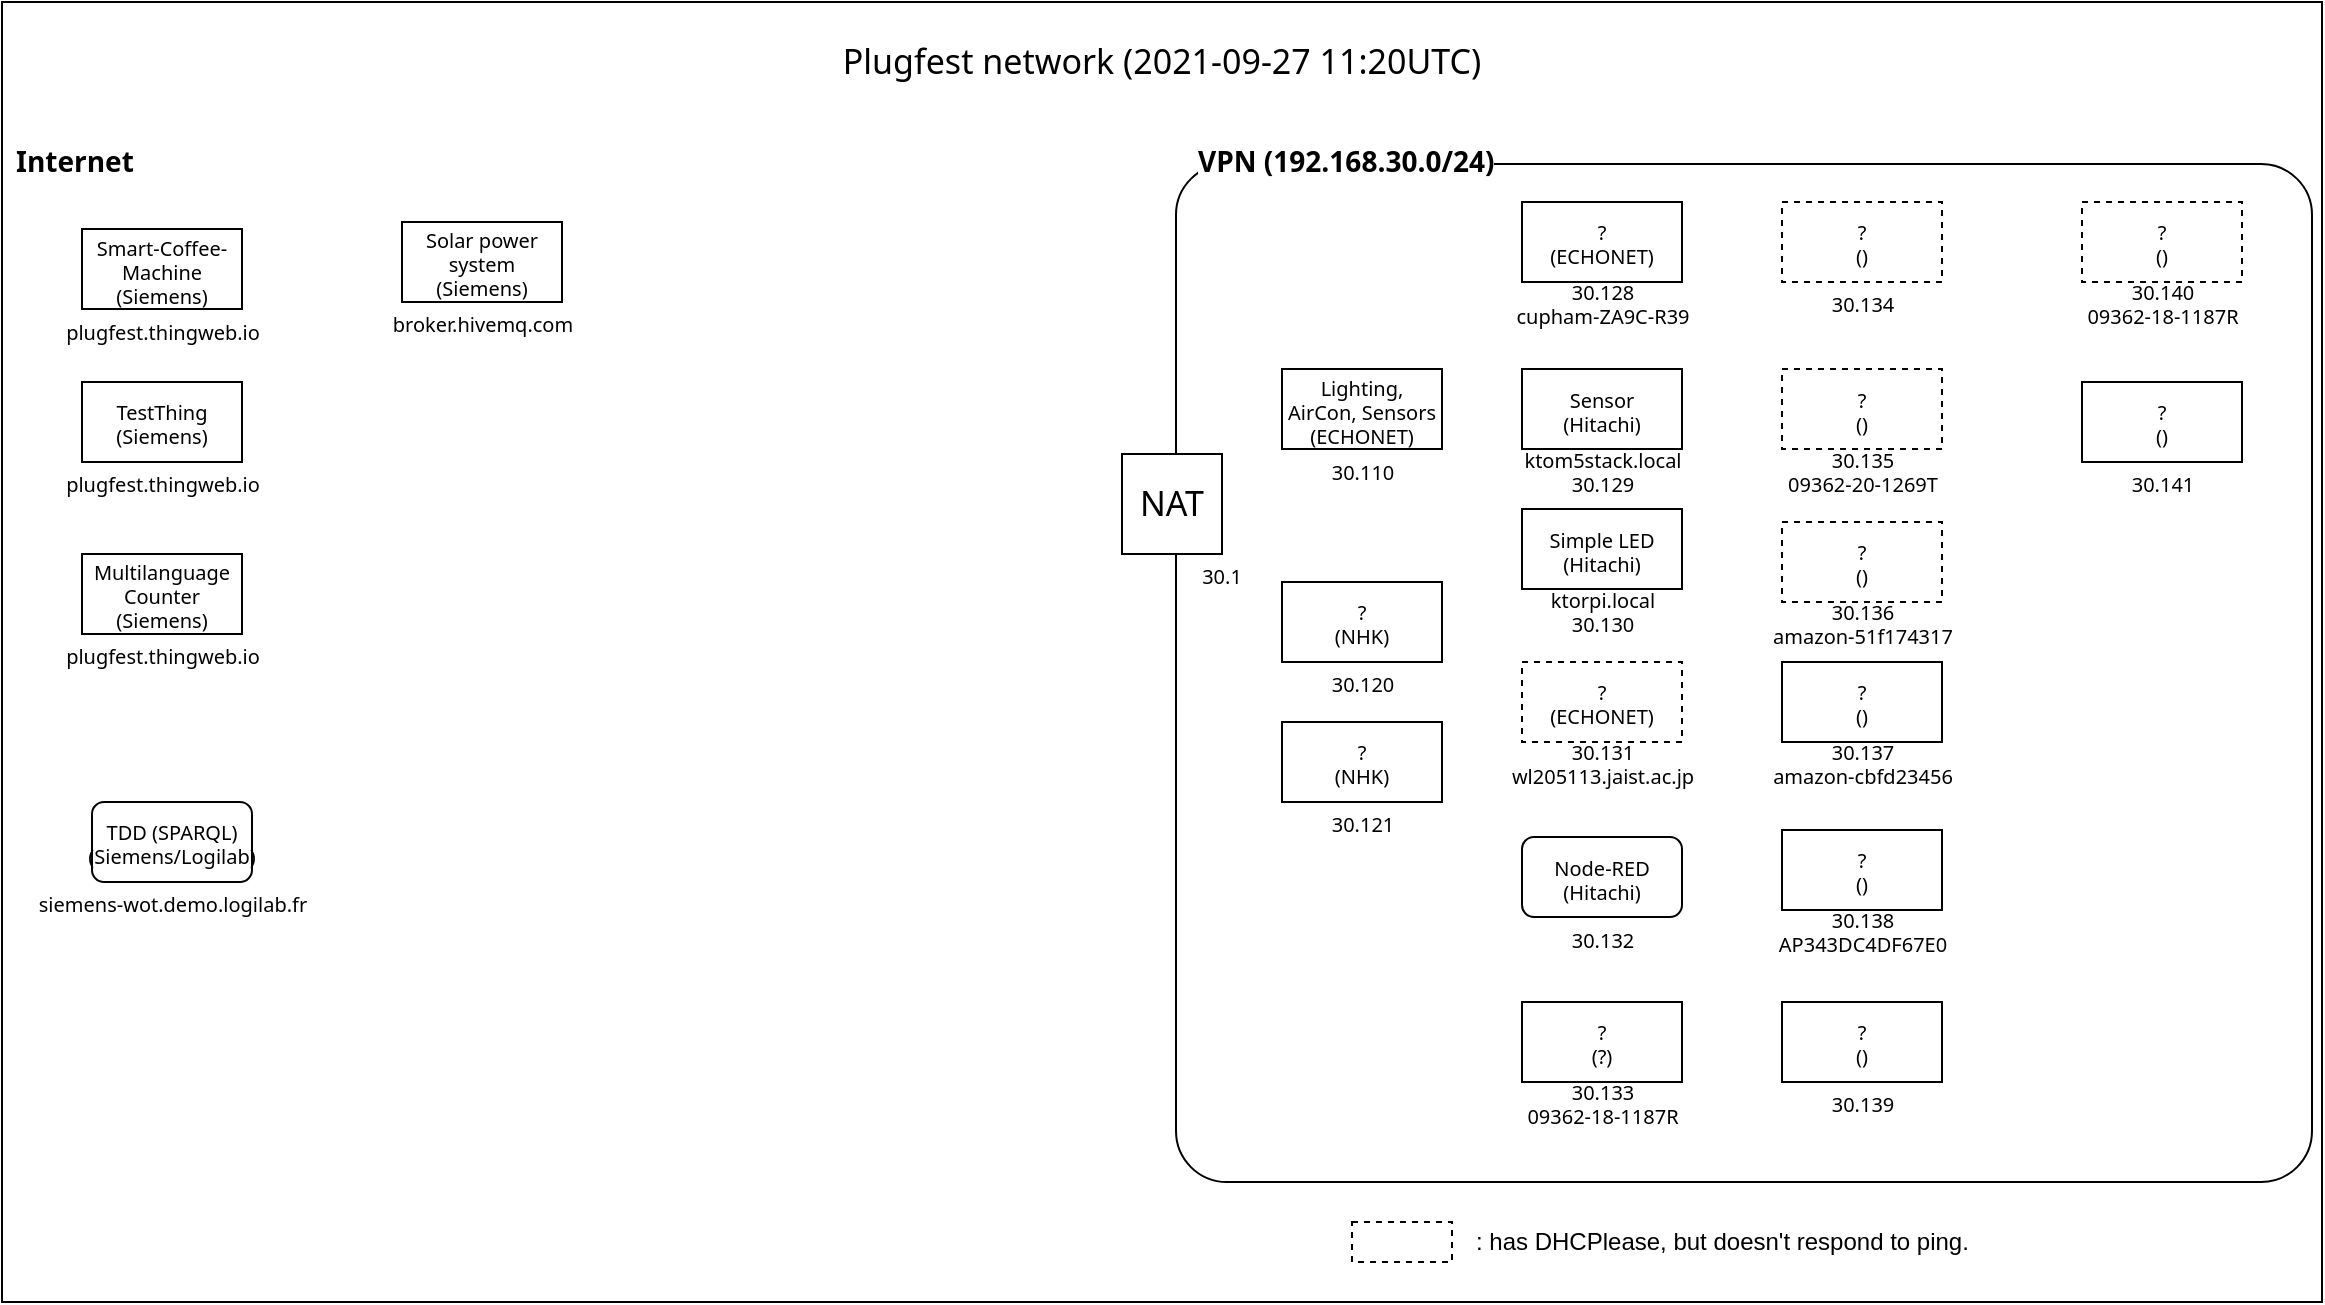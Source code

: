 <mxfile version="15.2.7" type="device"><diagram id="D8RI3wLugUcqtpw-s9Qi" name="Page-1"><mxGraphModel dx="1377" dy="997" grid="1" gridSize="10" guides="1" tooltips="1" connect="1" arrows="1" fold="1" page="1" pageScale="1" pageWidth="1169" pageHeight="827" math="1" shadow="0"><root><mxCell id="0"/><mxCell id="1" parent="0"/><mxCell id="jrXPq43opZbvCQo3aNbm-1" value="" style="rounded=0;whiteSpace=wrap;html=1;" parent="1" vertex="1"><mxGeometry x="5" width="1160" height="650" as="geometry"/></mxCell><mxCell id="Csil2S7Ce7FwX1V1JUmL-1" value="&lt;font data-font-src=&quot;https://fonts.googleapis.com/css?family=Noto+Sans&quot; style=&quot;font-size: 17px&quot;&gt;Plugfest network (2021-09-27 11:20UTC)&lt;/font&gt;" style="text;html=1;strokeColor=none;fillColor=none;align=center;verticalAlign=middle;whiteSpace=wrap;rounded=0;fontFamily=Noto Sans;fontSource=https%3A%2F%2Ffonts.googleapis.com%2Fcss%3Ffamily%3DNoto%2BSans;fontSize=17;" parent="1" vertex="1"><mxGeometry x="360" y="20" width="450" height="20" as="geometry"/></mxCell><mxCell id="Csil2S7Ce7FwX1V1JUmL-2" value="" style="rounded=1;whiteSpace=wrap;html=1;fontFamily=Noto Sans;fontSource=https%3A%2F%2Ffonts.googleapis.com%2Fcss%3Ffamily%3DNoto%2BSans;fontSize=17;arcSize=5;" parent="1" vertex="1"><mxGeometry x="592" y="81" width="568" height="509" as="geometry"/></mxCell><mxCell id="Csil2S7Ce7FwX1V1JUmL-3" value="NAT" style="whiteSpace=wrap;html=1;aspect=fixed;fontFamily=Noto Sans;fontSource=https%3A%2F%2Ffonts.googleapis.com%2Fcss%3Ffamily%3DNoto%2BSans;fontSize=17;" parent="1" vertex="1"><mxGeometry x="565" y="226" width="50" height="50" as="geometry"/></mxCell><mxCell id="Csil2S7Ce7FwX1V1JUmL-7" value="" style="group" parent="1" vertex="1" connectable="0"><mxGeometry x="750" y="253.5" width="110" height="70" as="geometry"/></mxCell><mxCell id="Csil2S7Ce7FwX1V1JUmL-4" value="Simple LED&lt;br style=&quot;font-size: 10px;&quot;&gt;(Hitachi)" style="rounded=0;whiteSpace=wrap;html=1;fontFamily=Noto Sans;fontSource=https%3A%2F%2Ffonts.googleapis.com%2Fcss%3Ffamily%3DNoto%2BSans;fontSize=10;" parent="Csil2S7Ce7FwX1V1JUmL-7" vertex="1"><mxGeometry x="15" width="80" height="40" as="geometry"/></mxCell><mxCell id="Csil2S7Ce7FwX1V1JUmL-5" value="ktorpi.local&lt;br style=&quot;font-size: 10px;&quot;&gt;30.130" style="text;html=1;strokeColor=none;fillColor=none;align=center;verticalAlign=middle;rounded=0;fontFamily=Noto Sans;fontSource=https%3A%2F%2Ffonts.googleapis.com%2Fcss%3Ffamily%3DNoto%2BSans;fontSize=10;" parent="Csil2S7Ce7FwX1V1JUmL-7" vertex="1"><mxGeometry y="40" width="110" height="20" as="geometry"/></mxCell><mxCell id="Csil2S7Ce7FwX1V1JUmL-13" value="" style="group" parent="1" vertex="1" connectable="0"><mxGeometry x="750" y="183.5" width="110" height="70" as="geometry"/></mxCell><mxCell id="Csil2S7Ce7FwX1V1JUmL-14" value="Sensor&lt;br&gt;(Hitachi)" style="rounded=0;whiteSpace=wrap;html=1;fontFamily=Noto Sans;fontSource=https%3A%2F%2Ffonts.googleapis.com%2Fcss%3Ffamily%3DNoto%2BSans;fontSize=10;" parent="Csil2S7Ce7FwX1V1JUmL-13" vertex="1"><mxGeometry x="15" width="80" height="40" as="geometry"/></mxCell><mxCell id="Csil2S7Ce7FwX1V1JUmL-15" value="ktom5stack.local&lt;br style=&quot;font-size: 10px&quot;&gt;30.129" style="text;html=1;strokeColor=none;fillColor=none;align=center;verticalAlign=middle;rounded=0;fontFamily=Noto Sans;fontSource=https%3A%2F%2Ffonts.googleapis.com%2Fcss%3Ffamily%3DNoto%2BSans;fontSize=10;" parent="Csil2S7Ce7FwX1V1JUmL-13" vertex="1"><mxGeometry y="40" width="110" height="20" as="geometry"/></mxCell><mxCell id="Csil2S7Ce7FwX1V1JUmL-22" value="30.1" style="text;html=1;strokeColor=none;fillColor=none;align=center;verticalAlign=middle;whiteSpace=wrap;rounded=0;fontFamily=Noto Sans;fontSource=https%3A%2F%2Ffonts.googleapis.com%2Fcss%3Ffamily%3DNoto%2BSans;fontSize=10;" parent="1" vertex="1"><mxGeometry x="560" y="276" width="110" height="20" as="geometry"/></mxCell><mxCell id="Csil2S7Ce7FwX1V1JUmL-25" value="VPN (192.168.30.0/24)" style="text;html=1;strokeColor=none;fillColor=none;align=left;verticalAlign=middle;whiteSpace=wrap;rounded=0;fontFamily=Noto Sans;fontSource=https%3A%2F%2Ffonts.googleapis.com%2Fcss%3Ffamily%3DNoto%2BSans;fontSize=14;fontStyle=1;labelBackgroundColor=default;" parent="1" vertex="1"><mxGeometry x="601" y="70" width="160" height="20" as="geometry"/></mxCell><mxCell id="Csil2S7Ce7FwX1V1JUmL-26" value="Internet" style="text;html=1;strokeColor=none;fillColor=none;align=left;verticalAlign=middle;whiteSpace=wrap;rounded=0;fontFamily=Noto Sans;fontSource=https%3A%2F%2Ffonts.googleapis.com%2Fcss%3Ffamily%3DNoto%2BSans;fontSize=14;fontStyle=1;labelBackgroundColor=default;" parent="1" vertex="1"><mxGeometry x="10" y="70" width="160" height="20" as="geometry"/></mxCell><mxCell id="Csil2S7Ce7FwX1V1JUmL-32" value="" style="group" parent="1" vertex="1" connectable="0"><mxGeometry x="750" y="417.5" width="110" height="70" as="geometry"/></mxCell><mxCell id="Csil2S7Ce7FwX1V1JUmL-33" value="Node-RED&lt;br&gt;(Hitachi)" style="rounded=1;whiteSpace=wrap;html=1;fontFamily=Noto Sans;fontSource=https%3A%2F%2Ffonts.googleapis.com%2Fcss%3Ffamily%3DNoto%2BSans;fontSize=10;" parent="Csil2S7Ce7FwX1V1JUmL-32" vertex="1"><mxGeometry x="15" width="80" height="40" as="geometry"/></mxCell><mxCell id="Csil2S7Ce7FwX1V1JUmL-34" value="30.132" style="text;html=1;strokeColor=none;fillColor=none;align=center;verticalAlign=middle;rounded=0;fontFamily=Noto Sans;fontSource=https%3A%2F%2Ffonts.googleapis.com%2Fcss%3Ffamily%3DNoto%2BSans;fontSize=10;" parent="Csil2S7Ce7FwX1V1JUmL-32" vertex="1"><mxGeometry y="40" width="110" height="20" as="geometry"/></mxCell><mxCell id="Jnx1xw50OmFBfkeRxZdG-1" value="" style="rounded=0;whiteSpace=wrap;html=1;fontFamily=Noto Sans;fontSource=https%3A%2F%2Ffonts.googleapis.com%2Fcss%3Ffamily%3DNoto%2BSans;fontSize=10;dashed=1;" parent="1" vertex="1"><mxGeometry x="680" y="610" width="50" height="20" as="geometry"/></mxCell><mxCell id="Jnx1xw50OmFBfkeRxZdG-3" value=": has DHCPlease, but doesn't respond to ping." style="text;html=1;strokeColor=none;fillColor=none;align=left;verticalAlign=middle;rounded=0;" parent="1" vertex="1"><mxGeometry x="740" y="610" width="300" height="20" as="geometry"/></mxCell><mxCell id="2REN2bOqXwZLdx_icYL1-1" value="" style="group" parent="1" vertex="1" connectable="0"><mxGeometry x="630" y="183.5" width="110" height="70" as="geometry"/></mxCell><mxCell id="2REN2bOqXwZLdx_icYL1-2" value="Lighting, AirCon, Sensors&lt;br&gt;(ECHONET)" style="rounded=0;whiteSpace=wrap;html=1;fontFamily=Noto Sans;fontSource=https%3A%2F%2Ffonts.googleapis.com%2Fcss%3Ffamily%3DNoto%2BSans;fontSize=10;" parent="2REN2bOqXwZLdx_icYL1-1" vertex="1"><mxGeometry x="15" width="80" height="40" as="geometry"/></mxCell><mxCell id="2REN2bOqXwZLdx_icYL1-3" value="30.110" style="text;html=1;strokeColor=none;fillColor=none;align=center;verticalAlign=middle;rounded=0;fontFamily=Noto Sans;fontSource=https%3A%2F%2Ffonts.googleapis.com%2Fcss%3Ffamily%3DNoto%2BSans;fontSize=10;" parent="2REN2bOqXwZLdx_icYL1-1" vertex="1"><mxGeometry y="40" width="110" height="20" as="geometry"/></mxCell><mxCell id="2REN2bOqXwZLdx_icYL1-4" value="" style="group" parent="1" vertex="1" connectable="0"><mxGeometry x="30" y="113.5" width="110" height="70" as="geometry"/></mxCell><mxCell id="2REN2bOqXwZLdx_icYL1-5" value="Smart-Coffee-Machine&lt;br&gt;(Siemens)" style="rounded=0;whiteSpace=wrap;html=1;fontFamily=Noto Sans;fontSource=https%3A%2F%2Ffonts.googleapis.com%2Fcss%3Ffamily%3DNoto%2BSans;fontSize=10;" parent="2REN2bOqXwZLdx_icYL1-4" vertex="1"><mxGeometry x="15" width="80" height="40" as="geometry"/></mxCell><mxCell id="2REN2bOqXwZLdx_icYL1-6" value="plugfest.thingweb.io" style="text;html=1;strokeColor=none;fillColor=none;align=center;verticalAlign=middle;rounded=0;fontFamily=Noto Sans;fontSource=https%3A%2F%2Ffonts.googleapis.com%2Fcss%3Ffamily%3DNoto%2BSans;fontSize=10;" parent="2REN2bOqXwZLdx_icYL1-4" vertex="1"><mxGeometry y="40" width="110" height="20" as="geometry"/></mxCell><mxCell id="LwDwmXrxkCNwQwf6JhAI-1" value="" style="group;rounded=1;" parent="1" vertex="1" connectable="0"><mxGeometry x="35" y="400" width="110" height="70" as="geometry"/></mxCell><mxCell id="LwDwmXrxkCNwQwf6JhAI-2" value="TDD (SPARQL)&lt;br&gt;(Siemens/Logilab)" style="rounded=1;whiteSpace=wrap;html=1;fontFamily=Noto Sans;fontSource=https%3A%2F%2Ffonts.googleapis.com%2Fcss%3Ffamily%3DNoto%2BSans;fontSize=10;" parent="LwDwmXrxkCNwQwf6JhAI-1" vertex="1"><mxGeometry x="15" width="80" height="40" as="geometry"/></mxCell><mxCell id="LwDwmXrxkCNwQwf6JhAI-3" value="siemens-wot.demo.logilab.fr" style="text;html=1;strokeColor=none;fillColor=none;align=center;verticalAlign=middle;rounded=0;fontFamily=Noto Sans;fontSource=https%3A%2F%2Ffonts.googleapis.com%2Fcss%3Ffamily%3DNoto%2BSans;fontSize=10;" parent="LwDwmXrxkCNwQwf6JhAI-1" vertex="1"><mxGeometry y="40" width="110" height="20" as="geometry"/></mxCell><mxCell id="SqkwbsfFn8kOk8f9bf8e-1" value="" style="group" parent="1" vertex="1" connectable="0"><mxGeometry x="30" y="190" width="110" height="70" as="geometry"/></mxCell><mxCell id="SqkwbsfFn8kOk8f9bf8e-2" value="TestThing&lt;br&gt;(Siemens)" style="rounded=0;whiteSpace=wrap;html=1;fontFamily=Noto Sans;fontSource=https%3A%2F%2Ffonts.googleapis.com%2Fcss%3Ffamily%3DNoto%2BSans;fontSize=10;" parent="SqkwbsfFn8kOk8f9bf8e-1" vertex="1"><mxGeometry x="15" width="80" height="40" as="geometry"/></mxCell><mxCell id="SqkwbsfFn8kOk8f9bf8e-3" value="plugfest.thingweb.io" style="text;html=1;strokeColor=none;fillColor=none;align=center;verticalAlign=middle;rounded=0;fontFamily=Noto Sans;fontSource=https%3A%2F%2Ffonts.googleapis.com%2Fcss%3Ffamily%3DNoto%2BSans;fontSize=10;" parent="SqkwbsfFn8kOk8f9bf8e-1" vertex="1"><mxGeometry y="40" width="110" height="20" as="geometry"/></mxCell><mxCell id="SqkwbsfFn8kOk8f9bf8e-5" value="" style="group" parent="1" vertex="1" connectable="0"><mxGeometry x="30" y="276" width="110" height="70" as="geometry"/></mxCell><mxCell id="SqkwbsfFn8kOk8f9bf8e-6" value="Multilanguage Counter&lt;br&gt;(Siemens)" style="rounded=0;whiteSpace=wrap;html=1;fontFamily=Noto Sans;fontSource=https%3A%2F%2Ffonts.googleapis.com%2Fcss%3Ffamily%3DNoto%2BSans;fontSize=10;" parent="SqkwbsfFn8kOk8f9bf8e-5" vertex="1"><mxGeometry x="15" width="80" height="40" as="geometry"/></mxCell><mxCell id="SqkwbsfFn8kOk8f9bf8e-7" value="plugfest.thingweb.io" style="text;html=1;strokeColor=none;fillColor=none;align=center;verticalAlign=middle;rounded=0;fontFamily=Noto Sans;fontSource=https%3A%2F%2Ffonts.googleapis.com%2Fcss%3Ffamily%3DNoto%2BSans;fontSize=10;" parent="SqkwbsfFn8kOk8f9bf8e-5" vertex="1"><mxGeometry y="40" width="110" height="20" as="geometry"/></mxCell><mxCell id="SqkwbsfFn8kOk8f9bf8e-9" value="" style="group" parent="1" vertex="1" connectable="0"><mxGeometry x="190" y="110" width="110" height="70" as="geometry"/></mxCell><mxCell id="SqkwbsfFn8kOk8f9bf8e-10" value="Solar power system&lt;br&gt;(Siemens)" style="rounded=0;whiteSpace=wrap;html=1;fontFamily=Noto Sans;fontSource=https%3A%2F%2Ffonts.googleapis.com%2Fcss%3Ffamily%3DNoto%2BSans;fontSize=10;" parent="SqkwbsfFn8kOk8f9bf8e-9" vertex="1"><mxGeometry x="15" width="80" height="40" as="geometry"/></mxCell><mxCell id="SqkwbsfFn8kOk8f9bf8e-11" value="broker.hivemq.com" style="text;html=1;strokeColor=none;fillColor=none;align=center;verticalAlign=middle;rounded=0;fontFamily=Noto Sans;fontSource=https%3A%2F%2Ffonts.googleapis.com%2Fcss%3Ffamily%3DNoto%2BSans;fontSize=10;" parent="SqkwbsfFn8kOk8f9bf8e-9" vertex="1"><mxGeometry y="40" width="110" height="20" as="geometry"/></mxCell><mxCell id="cMI2bkAjzmtUe4OCAzEA-1" value="" style="group" vertex="1" connectable="0" parent="1"><mxGeometry x="750" y="100" width="110" height="70" as="geometry"/></mxCell><mxCell id="cMI2bkAjzmtUe4OCAzEA-2" value="?&lt;br&gt;(ECHONET)" style="rounded=0;whiteSpace=wrap;html=1;fontFamily=Noto Sans;fontSource=https%3A%2F%2Ffonts.googleapis.com%2Fcss%3Ffamily%3DNoto%2BSans;fontSize=10;" vertex="1" parent="cMI2bkAjzmtUe4OCAzEA-1"><mxGeometry x="15" width="80" height="40" as="geometry"/></mxCell><mxCell id="cMI2bkAjzmtUe4OCAzEA-3" value="30.128&lt;br&gt;cupham-ZA9C-R39" style="text;html=1;strokeColor=none;fillColor=none;align=center;verticalAlign=middle;rounded=0;fontFamily=Noto Sans;fontSource=https%3A%2F%2Ffonts.googleapis.com%2Fcss%3Ffamily%3DNoto%2BSans;fontSize=10;" vertex="1" parent="cMI2bkAjzmtUe4OCAzEA-1"><mxGeometry y="40" width="110" height="20" as="geometry"/></mxCell><mxCell id="cMI2bkAjzmtUe4OCAzEA-4" value="" style="group" vertex="1" connectable="0" parent="1"><mxGeometry x="750" y="500" width="110" height="70" as="geometry"/></mxCell><mxCell id="cMI2bkAjzmtUe4OCAzEA-5" value="?&lt;br&gt;(?)" style="rounded=0;whiteSpace=wrap;html=1;fontFamily=Noto Sans;fontSource=https%3A%2F%2Ffonts.googleapis.com%2Fcss%3Ffamily%3DNoto%2BSans;fontSize=10;" vertex="1" parent="cMI2bkAjzmtUe4OCAzEA-4"><mxGeometry x="15" width="80" height="40" as="geometry"/></mxCell><mxCell id="cMI2bkAjzmtUe4OCAzEA-6" value="30.133&lt;br&gt;09362-18-1187R" style="text;html=1;strokeColor=none;fillColor=none;align=center;verticalAlign=middle;rounded=0;fontFamily=Noto Sans;fontSource=https%3A%2F%2Ffonts.googleapis.com%2Fcss%3Ffamily%3DNoto%2BSans;fontSize=10;" vertex="1" parent="cMI2bkAjzmtUe4OCAzEA-4"><mxGeometry y="40" width="110" height="20" as="geometry"/></mxCell><mxCell id="cMI2bkAjzmtUe4OCAzEA-7" value="" style="group" vertex="1" connectable="0" parent="1"><mxGeometry x="630" y="290" width="110" height="70" as="geometry"/></mxCell><mxCell id="cMI2bkAjzmtUe4OCAzEA-8" value="?&lt;br&gt;(NHK)" style="rounded=0;whiteSpace=wrap;html=1;fontFamily=Noto Sans;fontSource=https%3A%2F%2Ffonts.googleapis.com%2Fcss%3Ffamily%3DNoto%2BSans;fontSize=10;" vertex="1" parent="cMI2bkAjzmtUe4OCAzEA-7"><mxGeometry x="15" width="80" height="40" as="geometry"/></mxCell><mxCell id="cMI2bkAjzmtUe4OCAzEA-9" value="30.120" style="text;html=1;strokeColor=none;fillColor=none;align=center;verticalAlign=middle;rounded=0;fontFamily=Noto Sans;fontSource=https%3A%2F%2Ffonts.googleapis.com%2Fcss%3Ffamily%3DNoto%2BSans;fontSize=10;" vertex="1" parent="cMI2bkAjzmtUe4OCAzEA-7"><mxGeometry y="40" width="110" height="20" as="geometry"/></mxCell><mxCell id="cMI2bkAjzmtUe4OCAzEA-10" value="" style="group" vertex="1" connectable="0" parent="1"><mxGeometry x="630" y="360" width="110" height="70" as="geometry"/></mxCell><mxCell id="cMI2bkAjzmtUe4OCAzEA-11" value="?&lt;br&gt;(NHK)" style="rounded=0;whiteSpace=wrap;html=1;fontFamily=Noto Sans;fontSource=https%3A%2F%2Ffonts.googleapis.com%2Fcss%3Ffamily%3DNoto%2BSans;fontSize=10;" vertex="1" parent="cMI2bkAjzmtUe4OCAzEA-10"><mxGeometry x="15" width="80" height="40" as="geometry"/></mxCell><mxCell id="cMI2bkAjzmtUe4OCAzEA-12" value="30.121" style="text;html=1;strokeColor=none;fillColor=none;align=center;verticalAlign=middle;rounded=0;fontFamily=Noto Sans;fontSource=https%3A%2F%2Ffonts.googleapis.com%2Fcss%3Ffamily%3DNoto%2BSans;fontSize=10;" vertex="1" parent="cMI2bkAjzmtUe4OCAzEA-10"><mxGeometry y="40" width="110" height="20" as="geometry"/></mxCell><mxCell id="cMI2bkAjzmtUe4OCAzEA-13" value="" style="group" vertex="1" connectable="0" parent="1"><mxGeometry x="880" y="100" width="110" height="70" as="geometry"/></mxCell><mxCell id="cMI2bkAjzmtUe4OCAzEA-14" value="?&lt;br&gt;()" style="rounded=0;whiteSpace=wrap;html=1;fontFamily=Noto Sans;fontSource=https%3A%2F%2Ffonts.googleapis.com%2Fcss%3Ffamily%3DNoto%2BSans;fontSize=10;dashed=1;" vertex="1" parent="cMI2bkAjzmtUe4OCAzEA-13"><mxGeometry x="15" width="80" height="40" as="geometry"/></mxCell><mxCell id="cMI2bkAjzmtUe4OCAzEA-15" value="30.134" style="text;html=1;strokeColor=none;fillColor=none;align=center;verticalAlign=middle;rounded=0;fontFamily=Noto Sans;fontSource=https%3A%2F%2Ffonts.googleapis.com%2Fcss%3Ffamily%3DNoto%2BSans;fontSize=10;" vertex="1" parent="cMI2bkAjzmtUe4OCAzEA-13"><mxGeometry y="40" width="110" height="20" as="geometry"/></mxCell><mxCell id="cMI2bkAjzmtUe4OCAzEA-16" value="" style="group" vertex="1" connectable="0" parent="1"><mxGeometry x="880" y="330" width="110" height="70" as="geometry"/></mxCell><mxCell id="cMI2bkAjzmtUe4OCAzEA-17" value="?&lt;br&gt;()" style="rounded=0;whiteSpace=wrap;html=1;fontFamily=Noto Sans;fontSource=https%3A%2F%2Ffonts.googleapis.com%2Fcss%3Ffamily%3DNoto%2BSans;fontSize=10;" vertex="1" parent="cMI2bkAjzmtUe4OCAzEA-16"><mxGeometry x="15" width="80" height="40" as="geometry"/></mxCell><mxCell id="cMI2bkAjzmtUe4OCAzEA-18" value="30.137&lt;br&gt;amazon-cbfd23456" style="text;html=1;strokeColor=none;fillColor=none;align=center;verticalAlign=middle;rounded=0;fontFamily=Noto Sans;fontSource=https%3A%2F%2Ffonts.googleapis.com%2Fcss%3Ffamily%3DNoto%2BSans;fontSize=10;" vertex="1" parent="cMI2bkAjzmtUe4OCAzEA-16"><mxGeometry y="40" width="110" height="20" as="geometry"/></mxCell><mxCell id="cMI2bkAjzmtUe4OCAzEA-19" value="" style="group" vertex="1" connectable="0" parent="1"><mxGeometry x="880" y="414" width="110" height="70" as="geometry"/></mxCell><mxCell id="cMI2bkAjzmtUe4OCAzEA-20" value="?&lt;br&gt;()" style="rounded=0;whiteSpace=wrap;html=1;fontFamily=Noto Sans;fontSource=https%3A%2F%2Ffonts.googleapis.com%2Fcss%3Ffamily%3DNoto%2BSans;fontSize=10;" vertex="1" parent="cMI2bkAjzmtUe4OCAzEA-19"><mxGeometry x="15" width="80" height="40" as="geometry"/></mxCell><mxCell id="cMI2bkAjzmtUe4OCAzEA-21" value="30.138&lt;br&gt;AP343DC4DF67E0" style="text;html=1;strokeColor=none;fillColor=none;align=center;verticalAlign=middle;rounded=0;fontFamily=Noto Sans;fontSource=https%3A%2F%2Ffonts.googleapis.com%2Fcss%3Ffamily%3DNoto%2BSans;fontSize=10;" vertex="1" parent="cMI2bkAjzmtUe4OCAzEA-19"><mxGeometry y="40" width="110" height="20" as="geometry"/></mxCell><mxCell id="cMI2bkAjzmtUe4OCAzEA-23" value="" style="group;dashed=1;" vertex="1" connectable="0" parent="1"><mxGeometry x="880" y="500" width="110" height="70" as="geometry"/></mxCell><mxCell id="cMI2bkAjzmtUe4OCAzEA-24" value="?&lt;br&gt;()" style="rounded=0;whiteSpace=wrap;html=1;fontFamily=Noto Sans;fontSource=https%3A%2F%2Ffonts.googleapis.com%2Fcss%3Ffamily%3DNoto%2BSans;fontSize=10;" vertex="1" parent="cMI2bkAjzmtUe4OCAzEA-23"><mxGeometry x="15" width="80" height="40" as="geometry"/></mxCell><mxCell id="cMI2bkAjzmtUe4OCAzEA-25" value="30.139" style="text;html=1;strokeColor=none;fillColor=none;align=center;verticalAlign=middle;rounded=0;fontFamily=Noto Sans;fontSource=https%3A%2F%2Ffonts.googleapis.com%2Fcss%3Ffamily%3DNoto%2BSans;fontSize=10;" vertex="1" parent="cMI2bkAjzmtUe4OCAzEA-23"><mxGeometry y="40" width="110" height="20" as="geometry"/></mxCell><mxCell id="cMI2bkAjzmtUe4OCAzEA-26" value="" style="group" vertex="1" connectable="0" parent="1"><mxGeometry x="1030" y="100" width="110" height="70" as="geometry"/></mxCell><mxCell id="cMI2bkAjzmtUe4OCAzEA-27" value="?&lt;br&gt;()" style="rounded=0;whiteSpace=wrap;html=1;fontFamily=Noto Sans;fontSource=https%3A%2F%2Ffonts.googleapis.com%2Fcss%3Ffamily%3DNoto%2BSans;fontSize=10;dashed=1;" vertex="1" parent="cMI2bkAjzmtUe4OCAzEA-26"><mxGeometry x="15" width="80" height="40" as="geometry"/></mxCell><mxCell id="cMI2bkAjzmtUe4OCAzEA-28" value="30.140&lt;br&gt;09362-18-1187R" style="text;html=1;strokeColor=none;fillColor=none;align=center;verticalAlign=middle;rounded=0;fontFamily=Noto Sans;fontSource=https%3A%2F%2Ffonts.googleapis.com%2Fcss%3Ffamily%3DNoto%2BSans;fontSize=10;" vertex="1" parent="cMI2bkAjzmtUe4OCAzEA-26"><mxGeometry y="40" width="110" height="20" as="geometry"/></mxCell><mxCell id="cMI2bkAjzmtUe4OCAzEA-29" value="" style="group" vertex="1" connectable="0" parent="1"><mxGeometry x="1030" y="190" width="110" height="70" as="geometry"/></mxCell><mxCell id="cMI2bkAjzmtUe4OCAzEA-30" value="?&lt;br&gt;()" style="rounded=0;whiteSpace=wrap;html=1;fontFamily=Noto Sans;fontSource=https%3A%2F%2Ffonts.googleapis.com%2Fcss%3Ffamily%3DNoto%2BSans;fontSize=10;" vertex="1" parent="cMI2bkAjzmtUe4OCAzEA-29"><mxGeometry x="15" width="80" height="40" as="geometry"/></mxCell><mxCell id="cMI2bkAjzmtUe4OCAzEA-31" value="30.141" style="text;html=1;strokeColor=none;fillColor=none;align=center;verticalAlign=middle;rounded=0;fontFamily=Noto Sans;fontSource=https%3A%2F%2Ffonts.googleapis.com%2Fcss%3Ffamily%3DNoto%2BSans;fontSize=10;" vertex="1" parent="cMI2bkAjzmtUe4OCAzEA-29"><mxGeometry y="40" width="110" height="20" as="geometry"/></mxCell><mxCell id="cMI2bkAjzmtUe4OCAzEA-32" value="" style="group" vertex="1" connectable="0" parent="1"><mxGeometry x="880" y="183.5" width="110" height="70" as="geometry"/></mxCell><mxCell id="cMI2bkAjzmtUe4OCAzEA-33" value="?&lt;br&gt;()" style="rounded=0;whiteSpace=wrap;html=1;fontFamily=Noto Sans;fontSource=https%3A%2F%2Ffonts.googleapis.com%2Fcss%3Ffamily%3DNoto%2BSans;fontSize=10;dashed=1;" vertex="1" parent="cMI2bkAjzmtUe4OCAzEA-32"><mxGeometry x="15" width="80" height="40" as="geometry"/></mxCell><mxCell id="cMI2bkAjzmtUe4OCAzEA-34" value="30.135&lt;br&gt;09362-20-1269T" style="text;html=1;strokeColor=none;fillColor=none;align=center;verticalAlign=middle;rounded=0;fontFamily=Noto Sans;fontSource=https%3A%2F%2Ffonts.googleapis.com%2Fcss%3Ffamily%3DNoto%2BSans;fontSize=10;" vertex="1" parent="cMI2bkAjzmtUe4OCAzEA-32"><mxGeometry y="40" width="110" height="20" as="geometry"/></mxCell><mxCell id="cMI2bkAjzmtUe4OCAzEA-35" value="" style="group" vertex="1" connectable="0" parent="1"><mxGeometry x="880" y="260" width="110" height="70" as="geometry"/></mxCell><mxCell id="cMI2bkAjzmtUe4OCAzEA-36" value="?&lt;br&gt;()" style="rounded=0;whiteSpace=wrap;html=1;fontFamily=Noto Sans;fontSource=https%3A%2F%2Ffonts.googleapis.com%2Fcss%3Ffamily%3DNoto%2BSans;fontSize=10;dashed=1;" vertex="1" parent="cMI2bkAjzmtUe4OCAzEA-35"><mxGeometry x="15" width="80" height="40" as="geometry"/></mxCell><mxCell id="cMI2bkAjzmtUe4OCAzEA-37" value="30.136&lt;br&gt;amazon-51f174317" style="text;html=1;strokeColor=none;fillColor=none;align=center;verticalAlign=middle;rounded=0;fontFamily=Noto Sans;fontSource=https%3A%2F%2Ffonts.googleapis.com%2Fcss%3Ffamily%3DNoto%2BSans;fontSize=10;" vertex="1" parent="cMI2bkAjzmtUe4OCAzEA-35"><mxGeometry y="40" width="110" height="20" as="geometry"/></mxCell><mxCell id="cMI2bkAjzmtUe4OCAzEA-38" value="" style="group" vertex="1" connectable="0" parent="1"><mxGeometry x="750" y="330" width="110" height="70" as="geometry"/></mxCell><mxCell id="cMI2bkAjzmtUe4OCAzEA-39" value="?&lt;br&gt;(ECHONET)" style="rounded=0;whiteSpace=wrap;html=1;fontFamily=Noto Sans;fontSource=https%3A%2F%2Ffonts.googleapis.com%2Fcss%3Ffamily%3DNoto%2BSans;fontSize=10;dashed=1;" vertex="1" parent="cMI2bkAjzmtUe4OCAzEA-38"><mxGeometry x="15" width="80" height="40" as="geometry"/></mxCell><mxCell id="cMI2bkAjzmtUe4OCAzEA-40" value="30.131&lt;br&gt;wl205113.jaist.ac.jp" style="text;html=1;strokeColor=none;fillColor=none;align=center;verticalAlign=middle;rounded=0;fontFamily=Noto Sans;fontSource=https%3A%2F%2Ffonts.googleapis.com%2Fcss%3Ffamily%3DNoto%2BSans;fontSize=10;" vertex="1" parent="cMI2bkAjzmtUe4OCAzEA-38"><mxGeometry y="40" width="110" height="20" as="geometry"/></mxCell></root></mxGraphModel></diagram></mxfile>